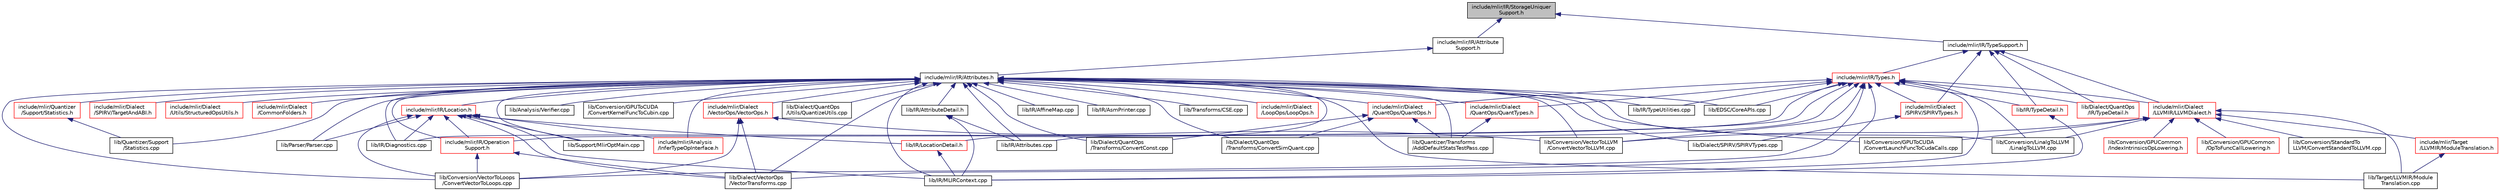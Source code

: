 digraph "include/mlir/IR/StorageUniquerSupport.h"
{
  bgcolor="transparent";
  edge [fontname="Helvetica",fontsize="10",labelfontname="Helvetica",labelfontsize="10"];
  node [fontname="Helvetica",fontsize="10",shape=record];
  Node11 [label="include/mlir/IR/StorageUniquer\lSupport.h",height=0.2,width=0.4,color="black", fillcolor="grey75", style="filled", fontcolor="black"];
  Node11 -> Node12 [dir="back",color="midnightblue",fontsize="10",style="solid",fontname="Helvetica"];
  Node12 [label="include/mlir/IR/Attribute\lSupport.h",height=0.2,width=0.4,color="black",URL="$AttributeSupport_8h.html"];
  Node12 -> Node13 [dir="back",color="midnightblue",fontsize="10",style="solid",fontname="Helvetica"];
  Node13 [label="include/mlir/IR/Attributes.h",height=0.2,width=0.4,color="black",URL="$Attributes_8h.html"];
  Node13 -> Node14 [dir="back",color="midnightblue",fontsize="10",style="solid",fontname="Helvetica"];
  Node14 [label="include/mlir/Analysis\l/InferTypeOpInterface.h",height=0.2,width=0.4,color="red",URL="$InferTypeOpInterface_8h.html"];
  Node13 -> Node16 [dir="back",color="midnightblue",fontsize="10",style="solid",fontname="Helvetica"];
  Node16 [label="include/mlir/Dialect\l/CommonFolders.h",height=0.2,width=0.4,color="red",URL="$CommonFolders_8h.html"];
  Node13 -> Node19 [dir="back",color="midnightblue",fontsize="10",style="solid",fontname="Helvetica"];
  Node19 [label="include/mlir/Dialect\l/LoopOps/LoopOps.h",height=0.2,width=0.4,color="red",URL="$LoopOps_8h.html"];
  Node13 -> Node51 [dir="back",color="midnightblue",fontsize="10",style="solid",fontname="Helvetica"];
  Node51 [label="include/mlir/Dialect\l/QuantOps/QuantOps.h",height=0.2,width=0.4,color="red",URL="$QuantOps_8h.html"];
  Node51 -> Node57 [dir="back",color="midnightblue",fontsize="10",style="solid",fontname="Helvetica"];
  Node57 [label="lib/Dialect/QuantOps\l/Transforms/ConvertConst.cpp",height=0.2,width=0.4,color="black",URL="$ConvertConst_8cpp.html"];
  Node51 -> Node58 [dir="back",color="midnightblue",fontsize="10",style="solid",fontname="Helvetica"];
  Node58 [label="lib/Dialect/QuantOps\l/Transforms/ConvertSimQuant.cpp",height=0.2,width=0.4,color="black",URL="$ConvertSimQuant_8cpp.html"];
  Node51 -> Node60 [dir="back",color="midnightblue",fontsize="10",style="solid",fontname="Helvetica"];
  Node60 [label="lib/Quantizer/Transforms\l/AddDefaultStatsTestPass.cpp",height=0.2,width=0.4,color="black",URL="$AddDefaultStatsTestPass_8cpp.html"];
  Node13 -> Node63 [dir="back",color="midnightblue",fontsize="10",style="solid",fontname="Helvetica"];
  Node63 [label="include/mlir/Dialect\l/QuantOps/QuantTypes.h",height=0.2,width=0.4,color="red",URL="$QuantTypes_8h.html"];
  Node63 -> Node60 [dir="back",color="midnightblue",fontsize="10",style="solid",fontname="Helvetica"];
  Node13 -> Node80 [dir="back",color="midnightblue",fontsize="10",style="solid",fontname="Helvetica"];
  Node80 [label="include/mlir/Dialect\l/SPIRV/TargetAndABI.h",height=0.2,width=0.4,color="red",URL="$TargetAndABI_8h.html"];
  Node13 -> Node88 [dir="back",color="midnightblue",fontsize="10",style="solid",fontname="Helvetica"];
  Node88 [label="include/mlir/Dialect\l/Utils/StructuredOpsUtils.h",height=0.2,width=0.4,color="red",URL="$StructuredOpsUtils_8h.html"];
  Node13 -> Node96 [dir="back",color="midnightblue",fontsize="10",style="solid",fontname="Helvetica"];
  Node96 [label="include/mlir/Dialect\l/VectorOps/VectorOps.h",height=0.2,width=0.4,color="red",URL="$VectorOps_8h.html"];
  Node96 -> Node98 [dir="back",color="midnightblue",fontsize="10",style="solid",fontname="Helvetica"];
  Node98 [label="lib/Conversion/VectorToLLVM\l/ConvertVectorToLLVM.cpp",height=0.2,width=0.4,color="black",URL="$ConvertVectorToLLVM_8cpp.html"];
  Node96 -> Node33 [dir="back",color="midnightblue",fontsize="10",style="solid",fontname="Helvetica"];
  Node33 [label="lib/Conversion/VectorToLoops\l/ConvertVectorToLoops.cpp",height=0.2,width=0.4,color="black",URL="$ConvertVectorToLoops_8cpp.html"];
  Node96 -> Node100 [dir="back",color="midnightblue",fontsize="10",style="solid",fontname="Helvetica"];
  Node100 [label="lib/Dialect/VectorOps\l/VectorTransforms.cpp",height=0.2,width=0.4,color="black",URL="$VectorTransforms_8cpp.html"];
  Node13 -> Node102 [dir="back",color="midnightblue",fontsize="10",style="solid",fontname="Helvetica"];
  Node102 [label="include/mlir/IR/Location.h",height=0.2,width=0.4,color="red",URL="$Location_8h.html"];
  Node102 -> Node14 [dir="back",color="midnightblue",fontsize="10",style="solid",fontname="Helvetica"];
  Node102 -> Node254 [dir="back",color="midnightblue",fontsize="10",style="solid",fontname="Helvetica"];
  Node254 [label="include/mlir/IR/Operation\lSupport.h",height=0.2,width=0.4,color="red",URL="$OperationSupport_8h.html"];
  Node254 -> Node33 [dir="back",color="midnightblue",fontsize="10",style="solid",fontname="Helvetica"];
  Node254 -> Node100 [dir="back",color="midnightblue",fontsize="10",style="solid",fontname="Helvetica"];
  Node102 -> Node33 [dir="back",color="midnightblue",fontsize="10",style="solid",fontname="Helvetica"];
  Node102 -> Node100 [dir="back",color="midnightblue",fontsize="10",style="solid",fontname="Helvetica"];
  Node102 -> Node245 [dir="back",color="midnightblue",fontsize="10",style="solid",fontname="Helvetica"];
  Node245 [label="lib/IR/Diagnostics.cpp",height=0.2,width=0.4,color="black",URL="$Diagnostics_8cpp.html"];
  Node102 -> Node277 [dir="back",color="midnightblue",fontsize="10",style="solid",fontname="Helvetica"];
  Node277 [label="lib/IR/LocationDetail.h",height=0.2,width=0.4,color="red",URL="$LocationDetail_8h.html"];
  Node277 -> Node192 [dir="back",color="midnightblue",fontsize="10",style="solid",fontname="Helvetica"];
  Node192 [label="lib/IR/MLIRContext.cpp",height=0.2,width=0.4,color="black",URL="$MLIRContext_8cpp.html"];
  Node102 -> Node192 [dir="back",color="midnightblue",fontsize="10",style="solid",fontname="Helvetica"];
  Node102 -> Node225 [dir="back",color="midnightblue",fontsize="10",style="solid",fontname="Helvetica"];
  Node225 [label="lib/Parser/Parser.cpp",height=0.2,width=0.4,color="black",URL="$Parser_8cpp.html"];
  Node102 -> Node177 [dir="back",color="midnightblue",fontsize="10",style="solid",fontname="Helvetica"];
  Node177 [label="lib/Support/MlirOptMain.cpp",height=0.2,width=0.4,color="black",URL="$MlirOptMain_8cpp.html"];
  Node13 -> Node254 [dir="back",color="midnightblue",fontsize="10",style="solid",fontname="Helvetica"];
  Node13 -> Node278 [dir="back",color="midnightblue",fontsize="10",style="solid",fontname="Helvetica"];
  Node278 [label="include/mlir/Quantizer\l/Support/Statistics.h",height=0.2,width=0.4,color="red",URL="$Statistics_8h.html"];
  Node278 -> Node280 [dir="back",color="midnightblue",fontsize="10",style="solid",fontname="Helvetica"];
  Node280 [label="lib/Quantizer/Support\l/Statistics.cpp",height=0.2,width=0.4,color="black",URL="$Statistics_8cpp.html"];
  Node13 -> Node244 [dir="back",color="midnightblue",fontsize="10",style="solid",fontname="Helvetica"];
  Node244 [label="lib/Analysis/Verifier.cpp",height=0.2,width=0.4,color="black",URL="$Verifier_8cpp.html"];
  Node13 -> Node169 [dir="back",color="midnightblue",fontsize="10",style="solid",fontname="Helvetica"];
  Node169 [label="lib/Conversion/GPUToCUDA\l/ConvertKernelFuncToCubin.cpp",height=0.2,width=0.4,color="black",URL="$ConvertKernelFuncToCubin_8cpp.html"];
  Node13 -> Node151 [dir="back",color="midnightblue",fontsize="10",style="solid",fontname="Helvetica"];
  Node151 [label="lib/Conversion/GPUToCUDA\l/ConvertLaunchFuncToCudaCalls.cpp",height=0.2,width=0.4,color="black",URL="$ConvertLaunchFuncToCudaCalls_8cpp.html"];
  Node13 -> Node37 [dir="back",color="midnightblue",fontsize="10",style="solid",fontname="Helvetica"];
  Node37 [label="lib/Conversion/LinalgToLLVM\l/LinalgToLLVM.cpp",height=0.2,width=0.4,color="black",URL="$LinalgToLLVM_8cpp.html"];
  Node13 -> Node98 [dir="back",color="midnightblue",fontsize="10",style="solid",fontname="Helvetica"];
  Node13 -> Node33 [dir="back",color="midnightblue",fontsize="10",style="solid",fontname="Helvetica"];
  Node13 -> Node57 [dir="back",color="midnightblue",fontsize="10",style="solid",fontname="Helvetica"];
  Node13 -> Node58 [dir="back",color="midnightblue",fontsize="10",style="solid",fontname="Helvetica"];
  Node13 -> Node67 [dir="back",color="midnightblue",fontsize="10",style="solid",fontname="Helvetica"];
  Node67 [label="lib/Dialect/QuantOps\l/Utils/QuantizeUtils.cpp",height=0.2,width=0.4,color="black",URL="$QuantizeUtils_8cpp.html"];
  Node13 -> Node281 [dir="back",color="midnightblue",fontsize="10",style="solid",fontname="Helvetica"];
  Node281 [label="lib/Dialect/SPIRV/SPIRVTypes.cpp",height=0.2,width=0.4,color="black",URL="$SPIRVTypes_8cpp.html"];
  Node13 -> Node100 [dir="back",color="midnightblue",fontsize="10",style="solid",fontname="Helvetica"];
  Node13 -> Node187 [dir="back",color="midnightblue",fontsize="10",style="solid",fontname="Helvetica"];
  Node187 [label="lib/EDSC/CoreAPIs.cpp",height=0.2,width=0.4,color="black",URL="$CoreAPIs_8cpp.html"];
  Node13 -> Node282 [dir="back",color="midnightblue",fontsize="10",style="solid",fontname="Helvetica"];
  Node282 [label="lib/IR/AffineMap.cpp",height=0.2,width=0.4,color="black",URL="$AffineMap_8cpp.html"];
  Node13 -> Node189 [dir="back",color="midnightblue",fontsize="10",style="solid",fontname="Helvetica"];
  Node189 [label="lib/IR/AsmPrinter.cpp",height=0.2,width=0.4,color="black",URL="$AsmPrinter_8cpp.html"];
  Node13 -> Node283 [dir="back",color="midnightblue",fontsize="10",style="solid",fontname="Helvetica"];
  Node283 [label="lib/IR/AttributeDetail.h",height=0.2,width=0.4,color="black",URL="$AttributeDetail_8h.html"];
  Node283 -> Node190 [dir="back",color="midnightblue",fontsize="10",style="solid",fontname="Helvetica"];
  Node190 [label="lib/IR/Attributes.cpp",height=0.2,width=0.4,color="black",URL="$Attributes_8cpp.html"];
  Node283 -> Node192 [dir="back",color="midnightblue",fontsize="10",style="solid",fontname="Helvetica"];
  Node13 -> Node190 [dir="back",color="midnightblue",fontsize="10",style="solid",fontname="Helvetica"];
  Node13 -> Node245 [dir="back",color="midnightblue",fontsize="10",style="solid",fontname="Helvetica"];
  Node13 -> Node277 [dir="back",color="midnightblue",fontsize="10",style="solid",fontname="Helvetica"];
  Node13 -> Node192 [dir="back",color="midnightblue",fontsize="10",style="solid",fontname="Helvetica"];
  Node13 -> Node240 [dir="back",color="midnightblue",fontsize="10",style="solid",fontname="Helvetica"];
  Node240 [label="lib/IR/TypeUtilities.cpp",height=0.2,width=0.4,color="black",URL="$TypeUtilities_8cpp.html"];
  Node13 -> Node225 [dir="back",color="midnightblue",fontsize="10",style="solid",fontname="Helvetica"];
  Node13 -> Node280 [dir="back",color="midnightblue",fontsize="10",style="solid",fontname="Helvetica"];
  Node13 -> Node60 [dir="back",color="midnightblue",fontsize="10",style="solid",fontname="Helvetica"];
  Node13 -> Node177 [dir="back",color="midnightblue",fontsize="10",style="solid",fontname="Helvetica"];
  Node13 -> Node149 [dir="back",color="midnightblue",fontsize="10",style="solid",fontname="Helvetica"];
  Node149 [label="lib/Target/LLVMIR/Module\lTranslation.cpp",height=0.2,width=0.4,color="black",URL="$ModuleTranslation_8cpp.html"];
  Node13 -> Node130 [dir="back",color="midnightblue",fontsize="10",style="solid",fontname="Helvetica"];
  Node130 [label="lib/Transforms/CSE.cpp",height=0.2,width=0.4,color="black",URL="$CSE_8cpp.html"];
  Node11 -> Node284 [dir="back",color="midnightblue",fontsize="10",style="solid",fontname="Helvetica"];
  Node284 [label="include/mlir/IR/TypeSupport.h",height=0.2,width=0.4,color="black",URL="$TypeSupport_8h.html"];
  Node284 -> Node144 [dir="back",color="midnightblue",fontsize="10",style="solid",fontname="Helvetica"];
  Node144 [label="include/mlir/Dialect\l/LLVMIR/LLVMDialect.h",height=0.2,width=0.4,color="red",URL="$LLVMDialect_8h.html"];
  Node144 -> Node145 [dir="back",color="midnightblue",fontsize="10",style="solid",fontname="Helvetica"];
  Node145 [label="include/mlir/Target\l/LLVMIR/ModuleTranslation.h",height=0.2,width=0.4,color="red",URL="$ModuleTranslation_8h.html"];
  Node145 -> Node149 [dir="back",color="midnightblue",fontsize="10",style="solid",fontname="Helvetica"];
  Node144 -> Node150 [dir="back",color="midnightblue",fontsize="10",style="solid",fontname="Helvetica"];
  Node150 [label="lib/Conversion/GPUCommon\l/IndexIntrinsicsOpLowering.h",height=0.2,width=0.4,color="red",URL="$IndexIntrinsicsOpLowering_8h.html"];
  Node144 -> Node132 [dir="back",color="midnightblue",fontsize="10",style="solid",fontname="Helvetica"];
  Node132 [label="lib/Conversion/GPUCommon\l/OpToFuncCallLowering.h",height=0.2,width=0.4,color="red",URL="$OpToFuncCallLowering_8h.html"];
  Node144 -> Node151 [dir="back",color="midnightblue",fontsize="10",style="solid",fontname="Helvetica"];
  Node144 -> Node37 [dir="back",color="midnightblue",fontsize="10",style="solid",fontname="Helvetica"];
  Node144 -> Node129 [dir="back",color="midnightblue",fontsize="10",style="solid",fontname="Helvetica"];
  Node129 [label="lib/Conversion/StandardTo\lLLVM/ConvertStandardToLLVM.cpp",height=0.2,width=0.4,color="black",URL="$ConvertStandardToLLVM_8cpp.html"];
  Node144 -> Node98 [dir="back",color="midnightblue",fontsize="10",style="solid",fontname="Helvetica"];
  Node144 -> Node149 [dir="back",color="midnightblue",fontsize="10",style="solid",fontname="Helvetica"];
  Node284 -> Node285 [dir="back",color="midnightblue",fontsize="10",style="solid",fontname="Helvetica"];
  Node285 [label="include/mlir/Dialect\l/SPIRV/SPIRVTypes.h",height=0.2,width=0.4,color="red",URL="$SPIRVTypes_8h.html"];
  Node285 -> Node281 [dir="back",color="midnightblue",fontsize="10",style="solid",fontname="Helvetica"];
  Node284 -> Node286 [dir="back",color="midnightblue",fontsize="10",style="solid",fontname="Helvetica"];
  Node286 [label="include/mlir/IR/Types.h",height=0.2,width=0.4,color="red",URL="$Types_8h.html"];
  Node286 -> Node144 [dir="back",color="midnightblue",fontsize="10",style="solid",fontname="Helvetica"];
  Node286 -> Node51 [dir="back",color="midnightblue",fontsize="10",style="solid",fontname="Helvetica"];
  Node286 -> Node63 [dir="back",color="midnightblue",fontsize="10",style="solid",fontname="Helvetica"];
  Node286 -> Node285 [dir="back",color="midnightblue",fontsize="10",style="solid",fontname="Helvetica"];
  Node286 -> Node254 [dir="back",color="midnightblue",fontsize="10",style="solid",fontname="Helvetica"];
  Node286 -> Node37 [dir="back",color="midnightblue",fontsize="10",style="solid",fontname="Helvetica"];
  Node286 -> Node98 [dir="back",color="midnightblue",fontsize="10",style="solid",fontname="Helvetica"];
  Node286 -> Node33 [dir="back",color="midnightblue",fontsize="10",style="solid",fontname="Helvetica"];
  Node286 -> Node288 [dir="back",color="midnightblue",fontsize="10",style="solid",fontname="Helvetica"];
  Node288 [label="lib/Dialect/QuantOps\l/IR/TypeDetail.h",height=0.2,width=0.4,color="red",URL="$Dialect_2QuantOps_2IR_2TypeDetail_8h.html"];
  Node286 -> Node100 [dir="back",color="midnightblue",fontsize="10",style="solid",fontname="Helvetica"];
  Node286 -> Node187 [dir="back",color="midnightblue",fontsize="10",style="solid",fontname="Helvetica"];
  Node286 -> Node190 [dir="back",color="midnightblue",fontsize="10",style="solid",fontname="Helvetica"];
  Node286 -> Node245 [dir="back",color="midnightblue",fontsize="10",style="solid",fontname="Helvetica"];
  Node286 -> Node291 [dir="back",color="midnightblue",fontsize="10",style="solid",fontname="Helvetica"];
  Node291 [label="lib/IR/TypeDetail.h",height=0.2,width=0.4,color="red",URL="$IR_2TypeDetail_8h.html"];
  Node291 -> Node192 [dir="back",color="midnightblue",fontsize="10",style="solid",fontname="Helvetica"];
  Node286 -> Node192 [dir="back",color="midnightblue",fontsize="10",style="solid",fontname="Helvetica"];
  Node286 -> Node240 [dir="back",color="midnightblue",fontsize="10",style="solid",fontname="Helvetica"];
  Node284 -> Node288 [dir="back",color="midnightblue",fontsize="10",style="solid",fontname="Helvetica"];
  Node284 -> Node291 [dir="back",color="midnightblue",fontsize="10",style="solid",fontname="Helvetica"];
}
